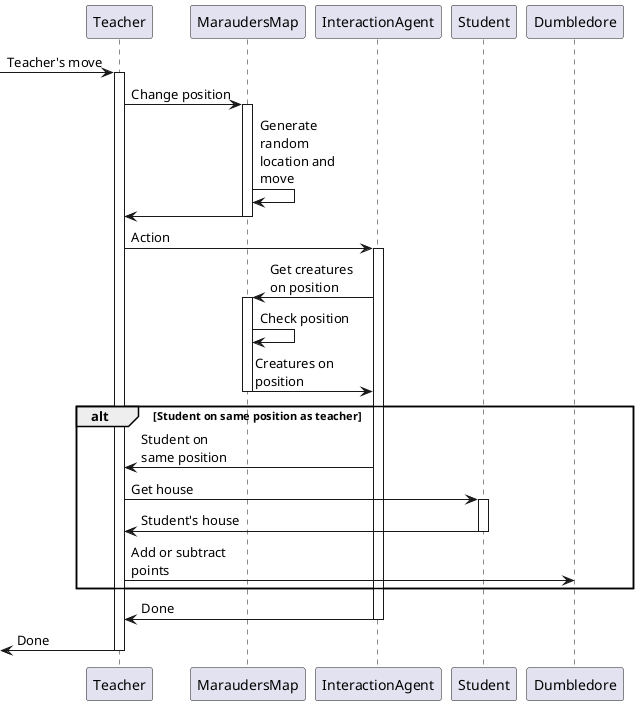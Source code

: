 @startuml
'https://plantuml.com/sequence-diagram

skinparam maxMessageSize 100
'autonumber


[-> Teacher: Teacher's move
activate Teacher

Teacher -> MaraudersMap: Change position
activate MaraudersMap
MaraudersMap -> MaraudersMap: Generate random location and move
Teacher<- MaraudersMap
deactivate MaraudersMap


Teacher -> InteractionAgent: Action
activate InteractionAgent
InteractionAgent -> MaraudersMap: Get creatures on position
activate MaraudersMap
MaraudersMap -> MaraudersMap: Check position
InteractionAgent <- MaraudersMap: Creatures on position
deactivate MaraudersMap

alt Student on same position as teacher
         InteractionAgent -> Teacher: Student on same position
         Teacher -> Student: Get house
         activate Student
         Teacher <- Student: Student's house
         deactivate Student
         Teacher -> Dumbledore: Add or subtract points
end
InteractionAgent -> Teacher: Done
deactivate InteractionAgent
<- Teacher: Done
deactivate Teacher


@enduml